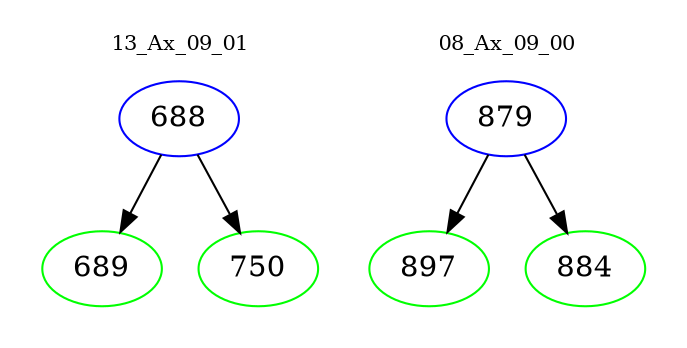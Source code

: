 digraph{
subgraph cluster_0 {
color = white
label = "13_Ax_09_01";
fontsize=10;
T0_688 [label="688", color="blue"]
T0_688 -> T0_689 [color="black"]
T0_689 [label="689", color="green"]
T0_688 -> T0_750 [color="black"]
T0_750 [label="750", color="green"]
}
subgraph cluster_1 {
color = white
label = "08_Ax_09_00";
fontsize=10;
T1_879 [label="879", color="blue"]
T1_879 -> T1_897 [color="black"]
T1_897 [label="897", color="green"]
T1_879 -> T1_884 [color="black"]
T1_884 [label="884", color="green"]
}
}
